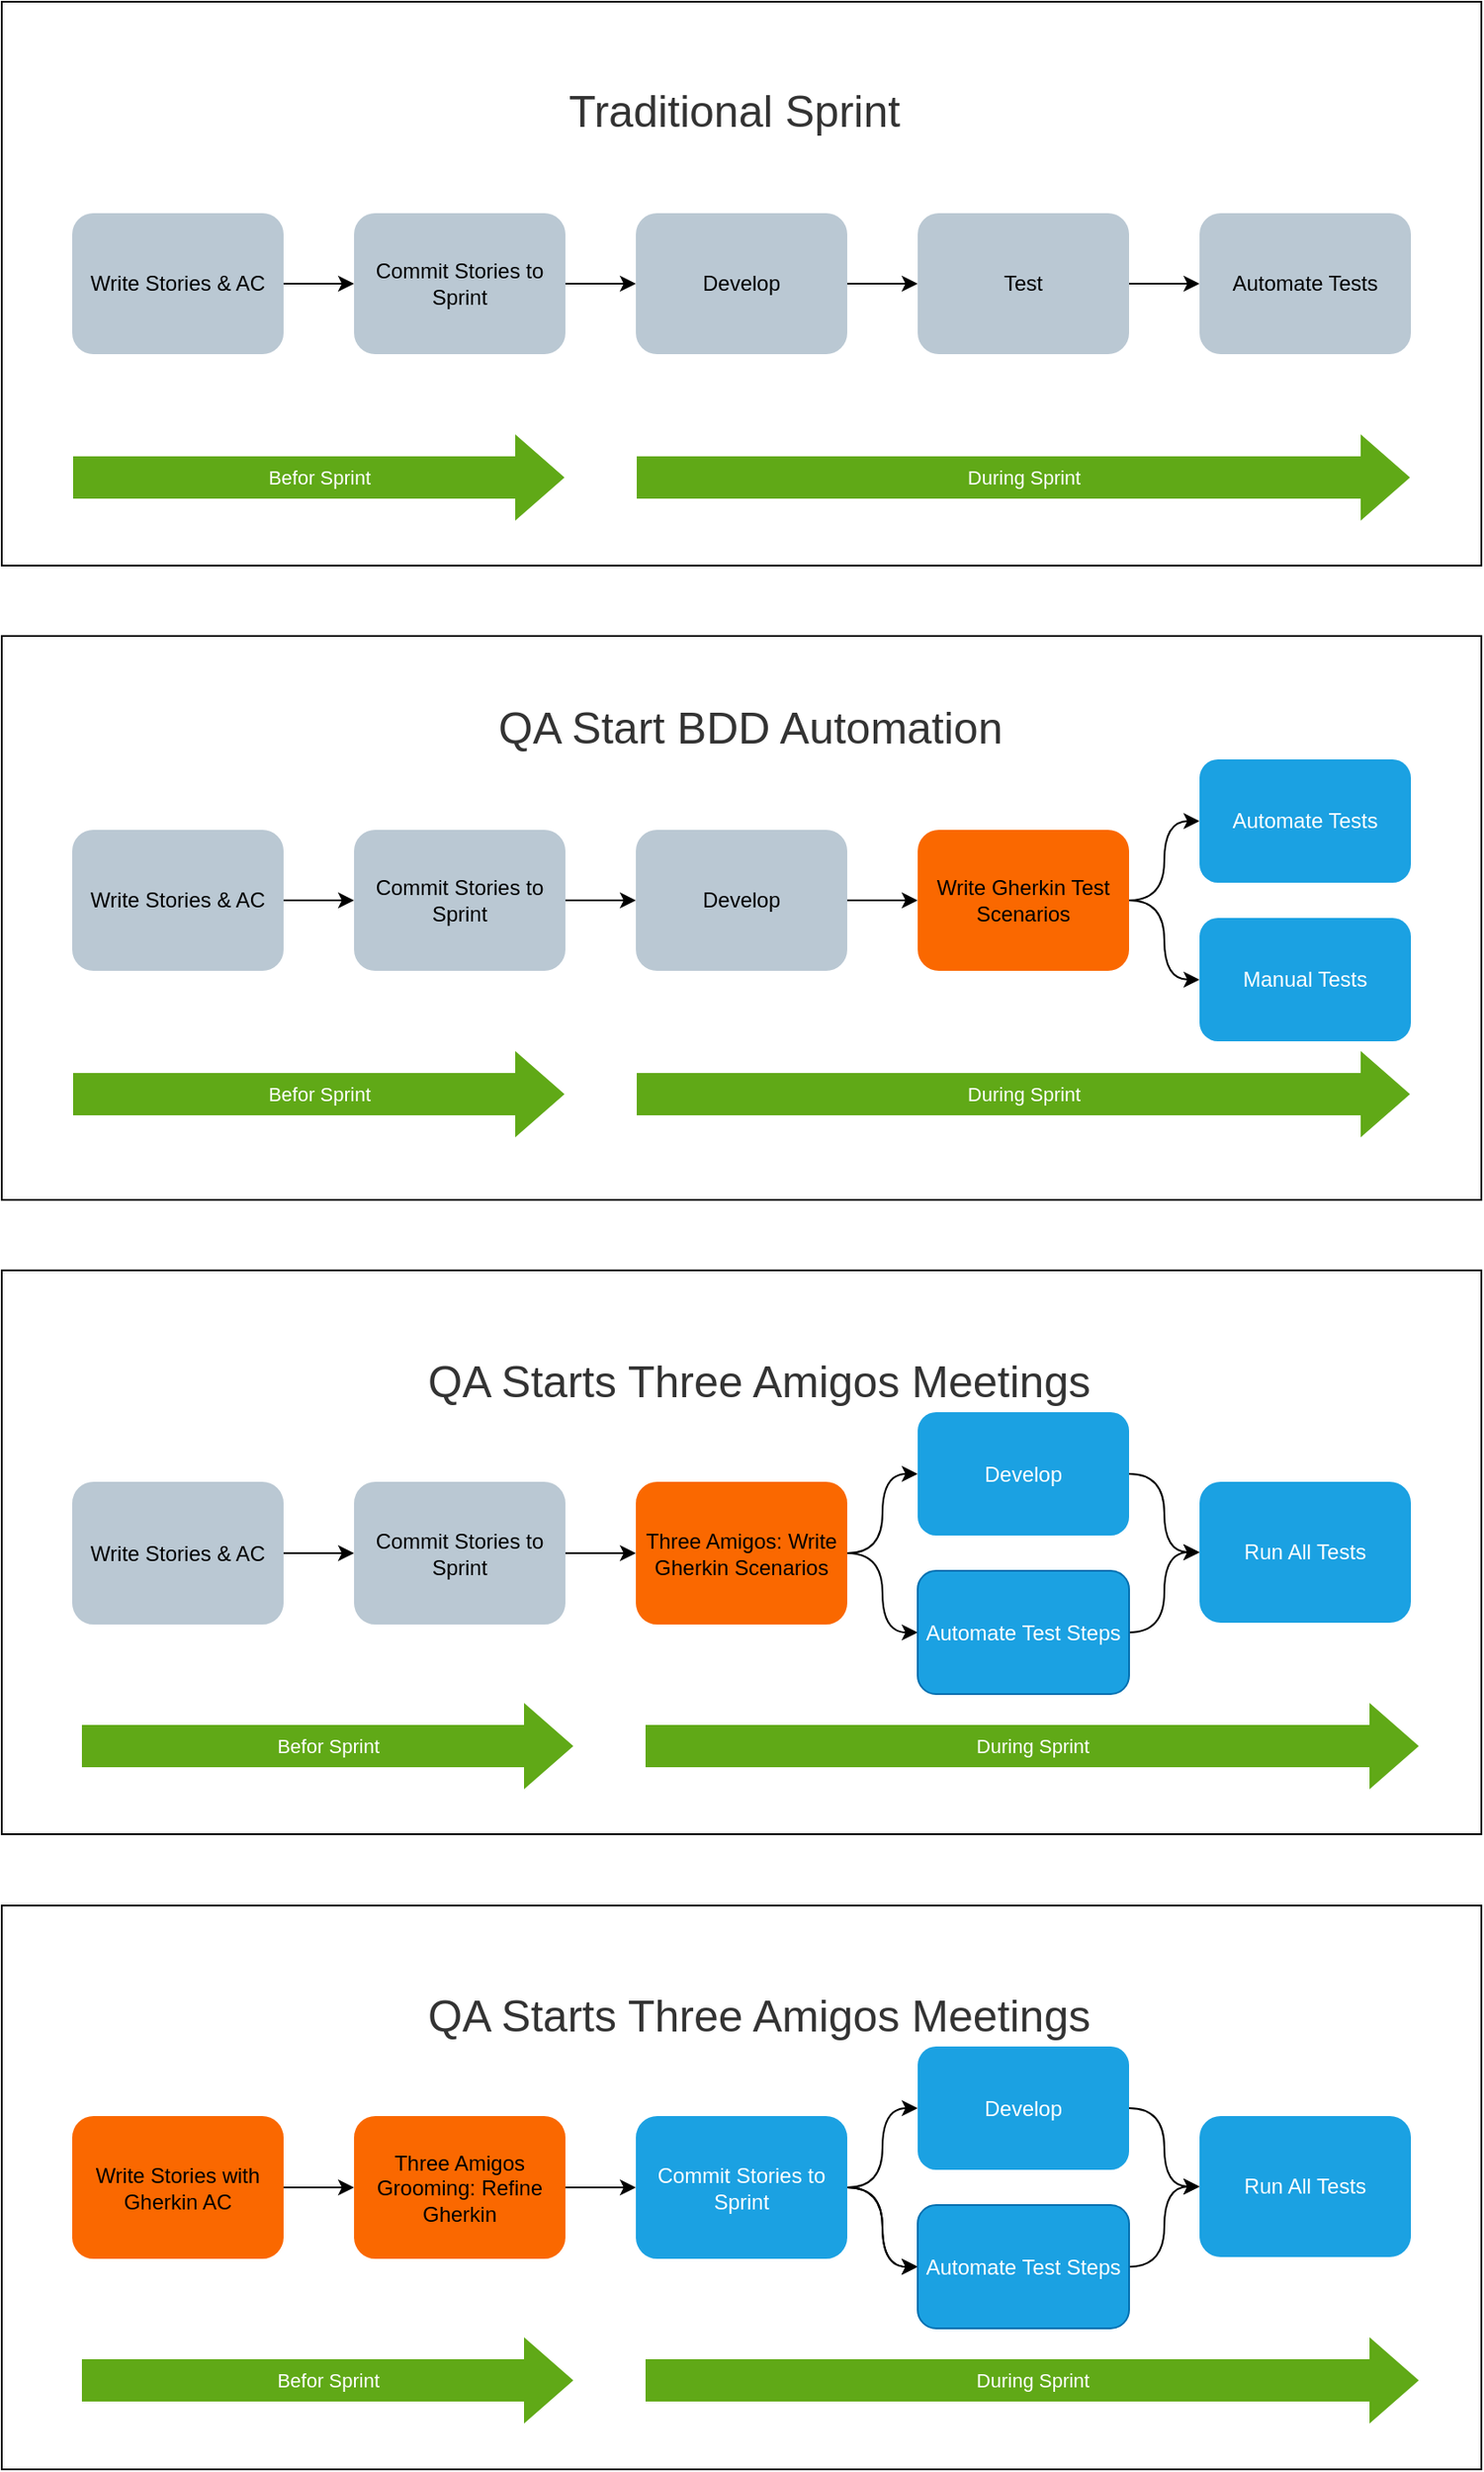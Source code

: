 <mxfile version="16.2.6" type="github">
  <diagram id="i9-xLpQPjzpOwXAZlawq" name="Page-1">
    <mxGraphModel dx="1422" dy="762" grid="1" gridSize="10" guides="1" tooltips="1" connect="1" arrows="1" fold="1" page="1" pageScale="1" pageWidth="850" pageHeight="1100" math="0" shadow="0">
      <root>
        <mxCell id="0" />
        <mxCell id="1" parent="0" />
        <mxCell id="wAM1Vbeehs00X_O3Kexy-63" value="" style="rounded=0;whiteSpace=wrap;html=1;fontFamily=Helvetica;fontSize=25;" vertex="1" parent="1">
          <mxGeometry width="840" height="320" as="geometry" />
        </mxCell>
        <mxCell id="wAM1Vbeehs00X_O3Kexy-62" value="" style="rounded=0;whiteSpace=wrap;html=1;fontFamily=Helvetica;fontSize=25;" vertex="1" parent="1">
          <mxGeometry y="360" width="840" height="320" as="geometry" />
        </mxCell>
        <mxCell id="wAM1Vbeehs00X_O3Kexy-61" value="" style="rounded=0;whiteSpace=wrap;html=1;fontFamily=Helvetica;fontSize=25;" vertex="1" parent="1">
          <mxGeometry y="720" width="840" height="320" as="geometry" />
        </mxCell>
        <mxCell id="wAM1Vbeehs00X_O3Kexy-14" value="" style="edgeStyle=orthogonalEdgeStyle;rounded=0;orthogonalLoop=1;jettySize=auto;html=1;" edge="1" parent="1" source="wAM1Vbeehs00X_O3Kexy-15" target="wAM1Vbeehs00X_O3Kexy-17">
          <mxGeometry relative="1" as="geometry" />
        </mxCell>
        <mxCell id="wAM1Vbeehs00X_O3Kexy-15" value="Write Stories &amp;amp; AC" style="rounded=1;whiteSpace=wrap;html=1;fillColor=#bac8d3;strokeColor=none;" vertex="1" parent="1">
          <mxGeometry x="40" y="470" width="120" height="80" as="geometry" />
        </mxCell>
        <mxCell id="wAM1Vbeehs00X_O3Kexy-16" value="" style="edgeStyle=orthogonalEdgeStyle;rounded=0;orthogonalLoop=1;jettySize=auto;html=1;" edge="1" parent="1" source="wAM1Vbeehs00X_O3Kexy-17" target="wAM1Vbeehs00X_O3Kexy-19">
          <mxGeometry relative="1" as="geometry" />
        </mxCell>
        <mxCell id="wAM1Vbeehs00X_O3Kexy-17" value="Commit Stories to Sprint" style="rounded=1;whiteSpace=wrap;html=1;fillColor=#bac8d3;strokeColor=none;" vertex="1" parent="1">
          <mxGeometry x="200" y="470" width="120" height="80" as="geometry" />
        </mxCell>
        <mxCell id="wAM1Vbeehs00X_O3Kexy-18" value="" style="edgeStyle=orthogonalEdgeStyle;rounded=0;orthogonalLoop=1;jettySize=auto;html=1;" edge="1" parent="1" source="wAM1Vbeehs00X_O3Kexy-19" target="wAM1Vbeehs00X_O3Kexy-21">
          <mxGeometry relative="1" as="geometry" />
        </mxCell>
        <mxCell id="wAM1Vbeehs00X_O3Kexy-19" value="Develop" style="rounded=1;whiteSpace=wrap;html=1;fillColor=#bac8d3;strokeColor=none;" vertex="1" parent="1">
          <mxGeometry x="360" y="470" width="120" height="80" as="geometry" />
        </mxCell>
        <mxCell id="wAM1Vbeehs00X_O3Kexy-20" value="" style="edgeStyle=orthogonalEdgeStyle;rounded=0;orthogonalLoop=1;jettySize=auto;html=1;curved=1;" edge="1" parent="1" source="wAM1Vbeehs00X_O3Kexy-21" target="wAM1Vbeehs00X_O3Kexy-22">
          <mxGeometry relative="1" as="geometry" />
        </mxCell>
        <mxCell id="wAM1Vbeehs00X_O3Kexy-29" value="" style="edgeStyle=orthogonalEdgeStyle;rounded=0;orthogonalLoop=1;jettySize=auto;html=1;labelBackgroundColor=none;labelBorderColor=none;fontFamily=Helvetica;fontSize=25;fontColor=#FFFFFF;curved=1;" edge="1" parent="1" source="wAM1Vbeehs00X_O3Kexy-21" target="wAM1Vbeehs00X_O3Kexy-26">
          <mxGeometry relative="1" as="geometry" />
        </mxCell>
        <mxCell id="wAM1Vbeehs00X_O3Kexy-21" value="Write Gherkin Test Scenarios" style="rounded=1;whiteSpace=wrap;html=1;fillColor=#fa6800;strokeColor=none;fontColor=#000000;" vertex="1" parent="1">
          <mxGeometry x="520" y="470" width="120" height="80" as="geometry" />
        </mxCell>
        <mxCell id="wAM1Vbeehs00X_O3Kexy-22" value="Automate Tests" style="rounded=1;whiteSpace=wrap;html=1;fillColor=#1ba1e2;strokeColor=none;fontColor=#ffffff;" vertex="1" parent="1">
          <mxGeometry x="680" y="430" width="120" height="70" as="geometry" />
        </mxCell>
        <mxCell id="wAM1Vbeehs00X_O3Kexy-23" value="Befor Sprint" style="shape=flexArrow;endArrow=classic;html=1;rounded=0;width=24;endSize=9;endWidth=24;fillColor=#60a917;strokeColor=none;labelBackgroundColor=none;labelBorderColor=none;fontColor=#FFFFFF;" edge="1" parent="1">
          <mxGeometry width="50" height="50" relative="1" as="geometry">
            <mxPoint x="40" y="620" as="sourcePoint" />
            <mxPoint x="320" y="620" as="targetPoint" />
          </mxGeometry>
        </mxCell>
        <mxCell id="wAM1Vbeehs00X_O3Kexy-24" value="During Sprint" style="shape=flexArrow;endArrow=classic;html=1;rounded=0;width=24;endSize=9;endWidth=24;fillColor=#60a917;strokeColor=none;labelBackgroundColor=none;labelBorderColor=none;fontColor=#FFFFFF;" edge="1" parent="1">
          <mxGeometry width="50" height="50" relative="1" as="geometry">
            <mxPoint x="360" y="620" as="sourcePoint" />
            <mxPoint x="800" y="620" as="targetPoint" />
          </mxGeometry>
        </mxCell>
        <mxCell id="wAM1Vbeehs00X_O3Kexy-25" value="&lt;font color=&quot;#333333&quot; style=&quot;font-size: 25px&quot;&gt;&lt;span style=&quot;font-size: 25px ; background-color: rgb(255 , 255 , 255)&quot;&gt;&lt;span style=&quot;font-size: 25px&quot;&gt;QA Start BDD Automation&lt;/span&gt;&lt;/span&gt;&lt;/font&gt;" style="text;whiteSpace=wrap;html=1;fontColor=#FFFFFF;fontSize=25;fontStyle=0;fontFamily=Helvetica;" vertex="1" parent="1">
          <mxGeometry x="280" y="390" width="320" height="50" as="geometry" />
        </mxCell>
        <mxCell id="wAM1Vbeehs00X_O3Kexy-26" value="Manual Tests" style="rounded=1;whiteSpace=wrap;html=1;fillColor=#1ba1e2;strokeColor=none;fontColor=#ffffff;" vertex="1" parent="1">
          <mxGeometry x="680" y="520" width="120" height="70" as="geometry" />
        </mxCell>
        <mxCell id="wAM1Vbeehs00X_O3Kexy-30" value="" style="edgeStyle=orthogonalEdgeStyle;rounded=0;orthogonalLoop=1;jettySize=auto;html=1;" edge="1" parent="1" source="wAM1Vbeehs00X_O3Kexy-31" target="wAM1Vbeehs00X_O3Kexy-33">
          <mxGeometry relative="1" as="geometry" />
        </mxCell>
        <mxCell id="wAM1Vbeehs00X_O3Kexy-31" value="Write Stories &amp;amp; AC" style="rounded=1;whiteSpace=wrap;html=1;fillColor=#bac8d3;strokeColor=none;" vertex="1" parent="1">
          <mxGeometry x="40" y="840" width="120" height="81" as="geometry" />
        </mxCell>
        <mxCell id="wAM1Vbeehs00X_O3Kexy-58" value="" style="edgeStyle=orthogonalEdgeStyle;curved=1;rounded=0;orthogonalLoop=1;jettySize=auto;html=1;labelBackgroundColor=none;labelBorderColor=none;fontFamily=Helvetica;fontSize=25;fontColor=#FFFFFF;" edge="1" parent="1" source="wAM1Vbeehs00X_O3Kexy-33" target="wAM1Vbeehs00X_O3Kexy-38">
          <mxGeometry relative="1" as="geometry" />
        </mxCell>
        <mxCell id="wAM1Vbeehs00X_O3Kexy-33" value="Commit Stories to Sprint" style="rounded=1;whiteSpace=wrap;html=1;fillColor=#bac8d3;strokeColor=none;" vertex="1" parent="1">
          <mxGeometry x="200" y="840" width="120" height="81" as="geometry" />
        </mxCell>
        <mxCell id="wAM1Vbeehs00X_O3Kexy-35" value="Run All Tests" style="rounded=1;whiteSpace=wrap;html=1;fillColor=#1ba1e2;strokeColor=none;fontColor=#ffffff;" vertex="1" parent="1">
          <mxGeometry x="680" y="840" width="120" height="80" as="geometry" />
        </mxCell>
        <mxCell id="wAM1Vbeehs00X_O3Kexy-36" value="" style="edgeStyle=orthogonalEdgeStyle;rounded=0;orthogonalLoop=1;jettySize=auto;html=1;curved=1;" edge="1" parent="1" source="wAM1Vbeehs00X_O3Kexy-38" target="wAM1Vbeehs00X_O3Kexy-39">
          <mxGeometry relative="1" as="geometry" />
        </mxCell>
        <mxCell id="wAM1Vbeehs00X_O3Kexy-37" value="" style="edgeStyle=orthogonalEdgeStyle;rounded=0;orthogonalLoop=1;jettySize=auto;html=1;labelBackgroundColor=none;labelBorderColor=none;fontFamily=Helvetica;fontSize=25;fontColor=#FFFFFF;curved=1;" edge="1" parent="1" source="wAM1Vbeehs00X_O3Kexy-38" target="wAM1Vbeehs00X_O3Kexy-43">
          <mxGeometry relative="1" as="geometry" />
        </mxCell>
        <mxCell id="wAM1Vbeehs00X_O3Kexy-38" value="Three Amigos: Write Gherkin Scenarios" style="rounded=1;whiteSpace=wrap;html=1;fillColor=#fa6800;strokeColor=none;fontColor=#000000;" vertex="1" parent="1">
          <mxGeometry x="360" y="840" width="120" height="81" as="geometry" />
        </mxCell>
        <mxCell id="wAM1Vbeehs00X_O3Kexy-59" value="" style="edgeStyle=orthogonalEdgeStyle;curved=1;rounded=0;orthogonalLoop=1;jettySize=auto;html=1;labelBackgroundColor=none;labelBorderColor=none;fontFamily=Helvetica;fontSize=25;fontColor=#FFFFFF;" edge="1" parent="1" source="wAM1Vbeehs00X_O3Kexy-39" target="wAM1Vbeehs00X_O3Kexy-35">
          <mxGeometry relative="1" as="geometry" />
        </mxCell>
        <mxCell id="wAM1Vbeehs00X_O3Kexy-39" value="Develop" style="rounded=1;whiteSpace=wrap;html=1;fillColor=#1ba1e2;strokeColor=none;fontColor=#ffffff;" vertex="1" parent="1">
          <mxGeometry x="520" y="800.5" width="120" height="70" as="geometry" />
        </mxCell>
        <mxCell id="wAM1Vbeehs00X_O3Kexy-40" value="Befor Sprint" style="shape=flexArrow;endArrow=classic;html=1;rounded=0;width=24;endSize=9;endWidth=24;fillColor=#60a917;strokeColor=none;labelBackgroundColor=none;labelBorderColor=none;fontColor=#FFFFFF;" edge="1" parent="1">
          <mxGeometry width="50" height="50" relative="1" as="geometry">
            <mxPoint x="45" y="990" as="sourcePoint" />
            <mxPoint x="325" y="990" as="targetPoint" />
          </mxGeometry>
        </mxCell>
        <mxCell id="wAM1Vbeehs00X_O3Kexy-41" value="During Sprint" style="shape=flexArrow;endArrow=classic;html=1;rounded=0;width=24;endSize=9;endWidth=24;fillColor=#60a917;strokeColor=none;labelBackgroundColor=none;labelBorderColor=none;fontColor=#FFFFFF;" edge="1" parent="1">
          <mxGeometry width="50" height="50" relative="1" as="geometry">
            <mxPoint x="365" y="990" as="sourcePoint" />
            <mxPoint x="805" y="990" as="targetPoint" />
          </mxGeometry>
        </mxCell>
        <mxCell id="wAM1Vbeehs00X_O3Kexy-42" value="&lt;font color=&quot;#333333&quot; style=&quot;font-size: 25px&quot;&gt;&lt;span style=&quot;font-size: 25px ; background-color: rgb(255 , 255 , 255)&quot;&gt;&lt;span style=&quot;font-size: 25px&quot;&gt;QA Starts Three Amigos Meetings&lt;/span&gt;&lt;/span&gt;&lt;/font&gt;" style="text;whiteSpace=wrap;html=1;fontColor=#FFFFFF;fontSize=25;fontStyle=0;fontFamily=Helvetica;" vertex="1" parent="1">
          <mxGeometry x="240" y="761" width="400" height="50" as="geometry" />
        </mxCell>
        <mxCell id="wAM1Vbeehs00X_O3Kexy-60" value="" style="edgeStyle=orthogonalEdgeStyle;curved=1;rounded=0;orthogonalLoop=1;jettySize=auto;html=1;labelBackgroundColor=none;labelBorderColor=none;fontFamily=Helvetica;fontSize=25;fontColor=#FFFFFF;" edge="1" parent="1" source="wAM1Vbeehs00X_O3Kexy-43" target="wAM1Vbeehs00X_O3Kexy-35">
          <mxGeometry relative="1" as="geometry" />
        </mxCell>
        <mxCell id="wAM1Vbeehs00X_O3Kexy-43" value="Automate Test Steps" style="rounded=1;whiteSpace=wrap;html=1;fillColor=#1ba1e2;strokeColor=#006EAF;fontColor=#ffffff;" vertex="1" parent="1">
          <mxGeometry x="520" y="890.5" width="120" height="70" as="geometry" />
        </mxCell>
        <mxCell id="wAM1Vbeehs00X_O3Kexy-44" value="" style="edgeStyle=orthogonalEdgeStyle;rounded=0;orthogonalLoop=1;jettySize=auto;html=1;" edge="1" parent="1" source="wAM1Vbeehs00X_O3Kexy-45" target="wAM1Vbeehs00X_O3Kexy-47">
          <mxGeometry relative="1" as="geometry" />
        </mxCell>
        <mxCell id="wAM1Vbeehs00X_O3Kexy-45" value="Write Stories &amp;amp; AC" style="rounded=1;whiteSpace=wrap;html=1;fillColor=#bac8d3;strokeColor=none;" vertex="1" parent="1">
          <mxGeometry x="40" y="120" width="120" height="80" as="geometry" />
        </mxCell>
        <mxCell id="wAM1Vbeehs00X_O3Kexy-46" value="" style="edgeStyle=orthogonalEdgeStyle;rounded=0;orthogonalLoop=1;jettySize=auto;html=1;" edge="1" parent="1" source="wAM1Vbeehs00X_O3Kexy-47" target="wAM1Vbeehs00X_O3Kexy-49">
          <mxGeometry relative="1" as="geometry" />
        </mxCell>
        <mxCell id="wAM1Vbeehs00X_O3Kexy-47" value="Commit Stories to Sprint" style="rounded=1;whiteSpace=wrap;html=1;fillColor=#bac8d3;strokeColor=none;" vertex="1" parent="1">
          <mxGeometry x="200" y="120" width="120" height="80" as="geometry" />
        </mxCell>
        <mxCell id="wAM1Vbeehs00X_O3Kexy-48" value="" style="edgeStyle=orthogonalEdgeStyle;rounded=0;orthogonalLoop=1;jettySize=auto;html=1;" edge="1" parent="1" source="wAM1Vbeehs00X_O3Kexy-49" target="wAM1Vbeehs00X_O3Kexy-52">
          <mxGeometry relative="1" as="geometry" />
        </mxCell>
        <mxCell id="wAM1Vbeehs00X_O3Kexy-49" value="Develop" style="rounded=1;whiteSpace=wrap;html=1;fillColor=#bac8d3;strokeColor=none;" vertex="1" parent="1">
          <mxGeometry x="360" y="120" width="120" height="80" as="geometry" />
        </mxCell>
        <mxCell id="wAM1Vbeehs00X_O3Kexy-50" value="" style="edgeStyle=orthogonalEdgeStyle;rounded=0;orthogonalLoop=1;jettySize=auto;html=1;curved=1;" edge="1" parent="1" source="wAM1Vbeehs00X_O3Kexy-52" target="wAM1Vbeehs00X_O3Kexy-53">
          <mxGeometry relative="1" as="geometry" />
        </mxCell>
        <mxCell id="wAM1Vbeehs00X_O3Kexy-52" value="Test" style="rounded=1;whiteSpace=wrap;html=1;fillColor=#bac8d3;strokeColor=none;" vertex="1" parent="1">
          <mxGeometry x="520" y="120" width="120" height="80" as="geometry" />
        </mxCell>
        <mxCell id="wAM1Vbeehs00X_O3Kexy-53" value="Automate Tests" style="rounded=1;whiteSpace=wrap;html=1;fillColor=#bac8d3;strokeColor=none;" vertex="1" parent="1">
          <mxGeometry x="680" y="120" width="120" height="80" as="geometry" />
        </mxCell>
        <mxCell id="wAM1Vbeehs00X_O3Kexy-54" value="Befor Sprint" style="shape=flexArrow;endArrow=classic;html=1;rounded=0;width=24;endSize=9;endWidth=24;fillColor=#60a917;strokeColor=none;labelBackgroundColor=none;labelBorderColor=none;fontColor=#FFFFFF;" edge="1" parent="1">
          <mxGeometry width="50" height="50" relative="1" as="geometry">
            <mxPoint x="40" y="270" as="sourcePoint" />
            <mxPoint x="320" y="270" as="targetPoint" />
          </mxGeometry>
        </mxCell>
        <mxCell id="wAM1Vbeehs00X_O3Kexy-55" value="During Sprint" style="shape=flexArrow;endArrow=classic;html=1;rounded=0;width=24;endSize=9;endWidth=24;fillColor=#60a917;strokeColor=none;labelBackgroundColor=none;labelBorderColor=none;fontColor=#FFFFFF;" edge="1" parent="1">
          <mxGeometry width="50" height="50" relative="1" as="geometry">
            <mxPoint x="360" y="270" as="sourcePoint" />
            <mxPoint x="800" y="270" as="targetPoint" />
          </mxGeometry>
        </mxCell>
        <mxCell id="wAM1Vbeehs00X_O3Kexy-56" value="&lt;font color=&quot;#333333&quot; style=&quot;font-size: 25px;&quot;&gt;&lt;span style=&quot;font-size: 25px; background-color: rgb(255, 255, 255);&quot;&gt;&lt;span style=&quot;font-size: 25px;&quot;&gt;Traditional Sprint&lt;/span&gt;&lt;/span&gt;&lt;/font&gt;" style="text;whiteSpace=wrap;html=1;fontColor=#FFFFFF;fontSize=25;fontStyle=0;fontFamily=Helvetica;" vertex="1" parent="1">
          <mxGeometry x="320" y="40" width="200" height="50" as="geometry" />
        </mxCell>
        <mxCell id="wAM1Vbeehs00X_O3Kexy-65" value="" style="rounded=0;whiteSpace=wrap;html=1;fontFamily=Helvetica;fontSize=25;" vertex="1" parent="1">
          <mxGeometry y="1080.5" width="840" height="320" as="geometry" />
        </mxCell>
        <mxCell id="wAM1Vbeehs00X_O3Kexy-85" value="" style="edgeStyle=orthogonalEdgeStyle;curved=1;rounded=0;orthogonalLoop=1;jettySize=auto;html=1;labelBackgroundColor=none;labelBorderColor=none;fontFamily=Helvetica;fontSize=25;fontColor=#FFFFFF;" edge="1" parent="1" source="wAM1Vbeehs00X_O3Kexy-67" target="wAM1Vbeehs00X_O3Kexy-73">
          <mxGeometry relative="1" as="geometry" />
        </mxCell>
        <mxCell id="wAM1Vbeehs00X_O3Kexy-67" value="Write Stories with Gherkin AC" style="rounded=1;whiteSpace=wrap;html=1;fillColor=#fa6800;strokeColor=none;fontColor=#000000;" vertex="1" parent="1">
          <mxGeometry x="40" y="1200" width="120" height="81" as="geometry" />
        </mxCell>
        <mxCell id="wAM1Vbeehs00X_O3Kexy-82" value="" style="edgeStyle=orthogonalEdgeStyle;curved=1;rounded=0;orthogonalLoop=1;jettySize=auto;html=1;labelBackgroundColor=none;labelBorderColor=none;fontFamily=Helvetica;fontSize=25;fontColor=#FFFFFF;" edge="1" parent="1" source="wAM1Vbeehs00X_O3Kexy-69" target="wAM1Vbeehs00X_O3Kexy-80">
          <mxGeometry relative="1" as="geometry" />
        </mxCell>
        <mxCell id="wAM1Vbeehs00X_O3Kexy-83" value="" style="edgeStyle=orthogonalEdgeStyle;curved=1;rounded=0;orthogonalLoop=1;jettySize=auto;html=1;labelBackgroundColor=none;labelBorderColor=none;fontFamily=Helvetica;fontSize=25;fontColor=#FFFFFF;" edge="1" parent="1" source="wAM1Vbeehs00X_O3Kexy-69" target="wAM1Vbeehs00X_O3Kexy-80">
          <mxGeometry relative="1" as="geometry" />
        </mxCell>
        <mxCell id="wAM1Vbeehs00X_O3Kexy-84" style="edgeStyle=orthogonalEdgeStyle;curved=1;rounded=0;orthogonalLoop=1;jettySize=auto;html=1;exitX=1;exitY=0.5;exitDx=0;exitDy=0;labelBackgroundColor=none;labelBorderColor=none;fontFamily=Helvetica;fontSize=25;fontColor=#FFFFFF;" edge="1" parent="1" source="wAM1Vbeehs00X_O3Kexy-69" target="wAM1Vbeehs00X_O3Kexy-75">
          <mxGeometry relative="1" as="geometry" />
        </mxCell>
        <mxCell id="wAM1Vbeehs00X_O3Kexy-69" value="Commit Stories to Sprint" style="rounded=1;whiteSpace=wrap;html=1;fillColor=#1ba1e2;strokeColor=none;fontColor=#ffffff;" vertex="1" parent="1">
          <mxGeometry x="360" y="1200" width="120" height="81" as="geometry" />
        </mxCell>
        <mxCell id="wAM1Vbeehs00X_O3Kexy-70" value="Run All Tests" style="rounded=1;whiteSpace=wrap;html=1;fillColor=#1ba1e2;strokeColor=none;fontColor=#ffffff;" vertex="1" parent="1">
          <mxGeometry x="680" y="1200" width="120" height="80" as="geometry" />
        </mxCell>
        <mxCell id="wAM1Vbeehs00X_O3Kexy-86" value="" style="edgeStyle=orthogonalEdgeStyle;curved=1;rounded=0;orthogonalLoop=1;jettySize=auto;html=1;labelBackgroundColor=none;labelBorderColor=none;fontFamily=Helvetica;fontSize=25;fontColor=#FFFFFF;" edge="1" parent="1" source="wAM1Vbeehs00X_O3Kexy-73" target="wAM1Vbeehs00X_O3Kexy-69">
          <mxGeometry relative="1" as="geometry" />
        </mxCell>
        <mxCell id="wAM1Vbeehs00X_O3Kexy-73" value="Three Amigos Grooming: Refine Gherkin" style="rounded=1;whiteSpace=wrap;html=1;fillColor=#fa6800;strokeColor=none;fontColor=#000000;" vertex="1" parent="1">
          <mxGeometry x="200" y="1200" width="120" height="81" as="geometry" />
        </mxCell>
        <mxCell id="wAM1Vbeehs00X_O3Kexy-74" value="" style="edgeStyle=orthogonalEdgeStyle;curved=1;rounded=0;orthogonalLoop=1;jettySize=auto;html=1;labelBackgroundColor=none;labelBorderColor=none;fontFamily=Helvetica;fontSize=25;fontColor=#FFFFFF;" edge="1" parent="1" source="wAM1Vbeehs00X_O3Kexy-75" target="wAM1Vbeehs00X_O3Kexy-70">
          <mxGeometry relative="1" as="geometry" />
        </mxCell>
        <mxCell id="wAM1Vbeehs00X_O3Kexy-75" value="Develop" style="rounded=1;whiteSpace=wrap;html=1;fillColor=#1ba1e2;strokeColor=none;fontColor=#ffffff;" vertex="1" parent="1">
          <mxGeometry x="520" y="1160.5" width="120" height="70" as="geometry" />
        </mxCell>
        <mxCell id="wAM1Vbeehs00X_O3Kexy-76" value="Befor Sprint" style="shape=flexArrow;endArrow=classic;html=1;rounded=0;width=24;endSize=9;endWidth=24;fillColor=#60a917;strokeColor=none;labelBackgroundColor=none;labelBorderColor=none;fontColor=#FFFFFF;" edge="1" parent="1">
          <mxGeometry width="50" height="50" relative="1" as="geometry">
            <mxPoint x="45" y="1350" as="sourcePoint" />
            <mxPoint x="325" y="1350" as="targetPoint" />
          </mxGeometry>
        </mxCell>
        <mxCell id="wAM1Vbeehs00X_O3Kexy-77" value="During Sprint" style="shape=flexArrow;endArrow=classic;html=1;rounded=0;width=24;endSize=9;endWidth=24;fillColor=#60a917;strokeColor=none;labelBackgroundColor=none;labelBorderColor=none;fontColor=#FFFFFF;" edge="1" parent="1">
          <mxGeometry width="50" height="50" relative="1" as="geometry">
            <mxPoint x="365" y="1350" as="sourcePoint" />
            <mxPoint x="805" y="1350" as="targetPoint" />
          </mxGeometry>
        </mxCell>
        <mxCell id="wAM1Vbeehs00X_O3Kexy-78" value="&lt;font color=&quot;#333333&quot; style=&quot;font-size: 25px&quot;&gt;&lt;span style=&quot;font-size: 25px ; background-color: rgb(255 , 255 , 255)&quot;&gt;&lt;span style=&quot;font-size: 25px&quot;&gt;QA Starts Three Amigos Meetings&lt;/span&gt;&lt;/span&gt;&lt;/font&gt;" style="text;whiteSpace=wrap;html=1;fontColor=#FFFFFF;fontSize=25;fontStyle=0;fontFamily=Helvetica;" vertex="1" parent="1">
          <mxGeometry x="240" y="1121" width="400" height="50" as="geometry" />
        </mxCell>
        <mxCell id="wAM1Vbeehs00X_O3Kexy-79" value="" style="edgeStyle=orthogonalEdgeStyle;curved=1;rounded=0;orthogonalLoop=1;jettySize=auto;html=1;labelBackgroundColor=none;labelBorderColor=none;fontFamily=Helvetica;fontSize=25;fontColor=#FFFFFF;" edge="1" parent="1" source="wAM1Vbeehs00X_O3Kexy-80" target="wAM1Vbeehs00X_O3Kexy-70">
          <mxGeometry relative="1" as="geometry" />
        </mxCell>
        <mxCell id="wAM1Vbeehs00X_O3Kexy-80" value="Automate Test Steps" style="rounded=1;whiteSpace=wrap;html=1;fillColor=#1ba1e2;strokeColor=#006EAF;fontColor=#ffffff;" vertex="1" parent="1">
          <mxGeometry x="520" y="1250.5" width="120" height="70" as="geometry" />
        </mxCell>
      </root>
    </mxGraphModel>
  </diagram>
</mxfile>
